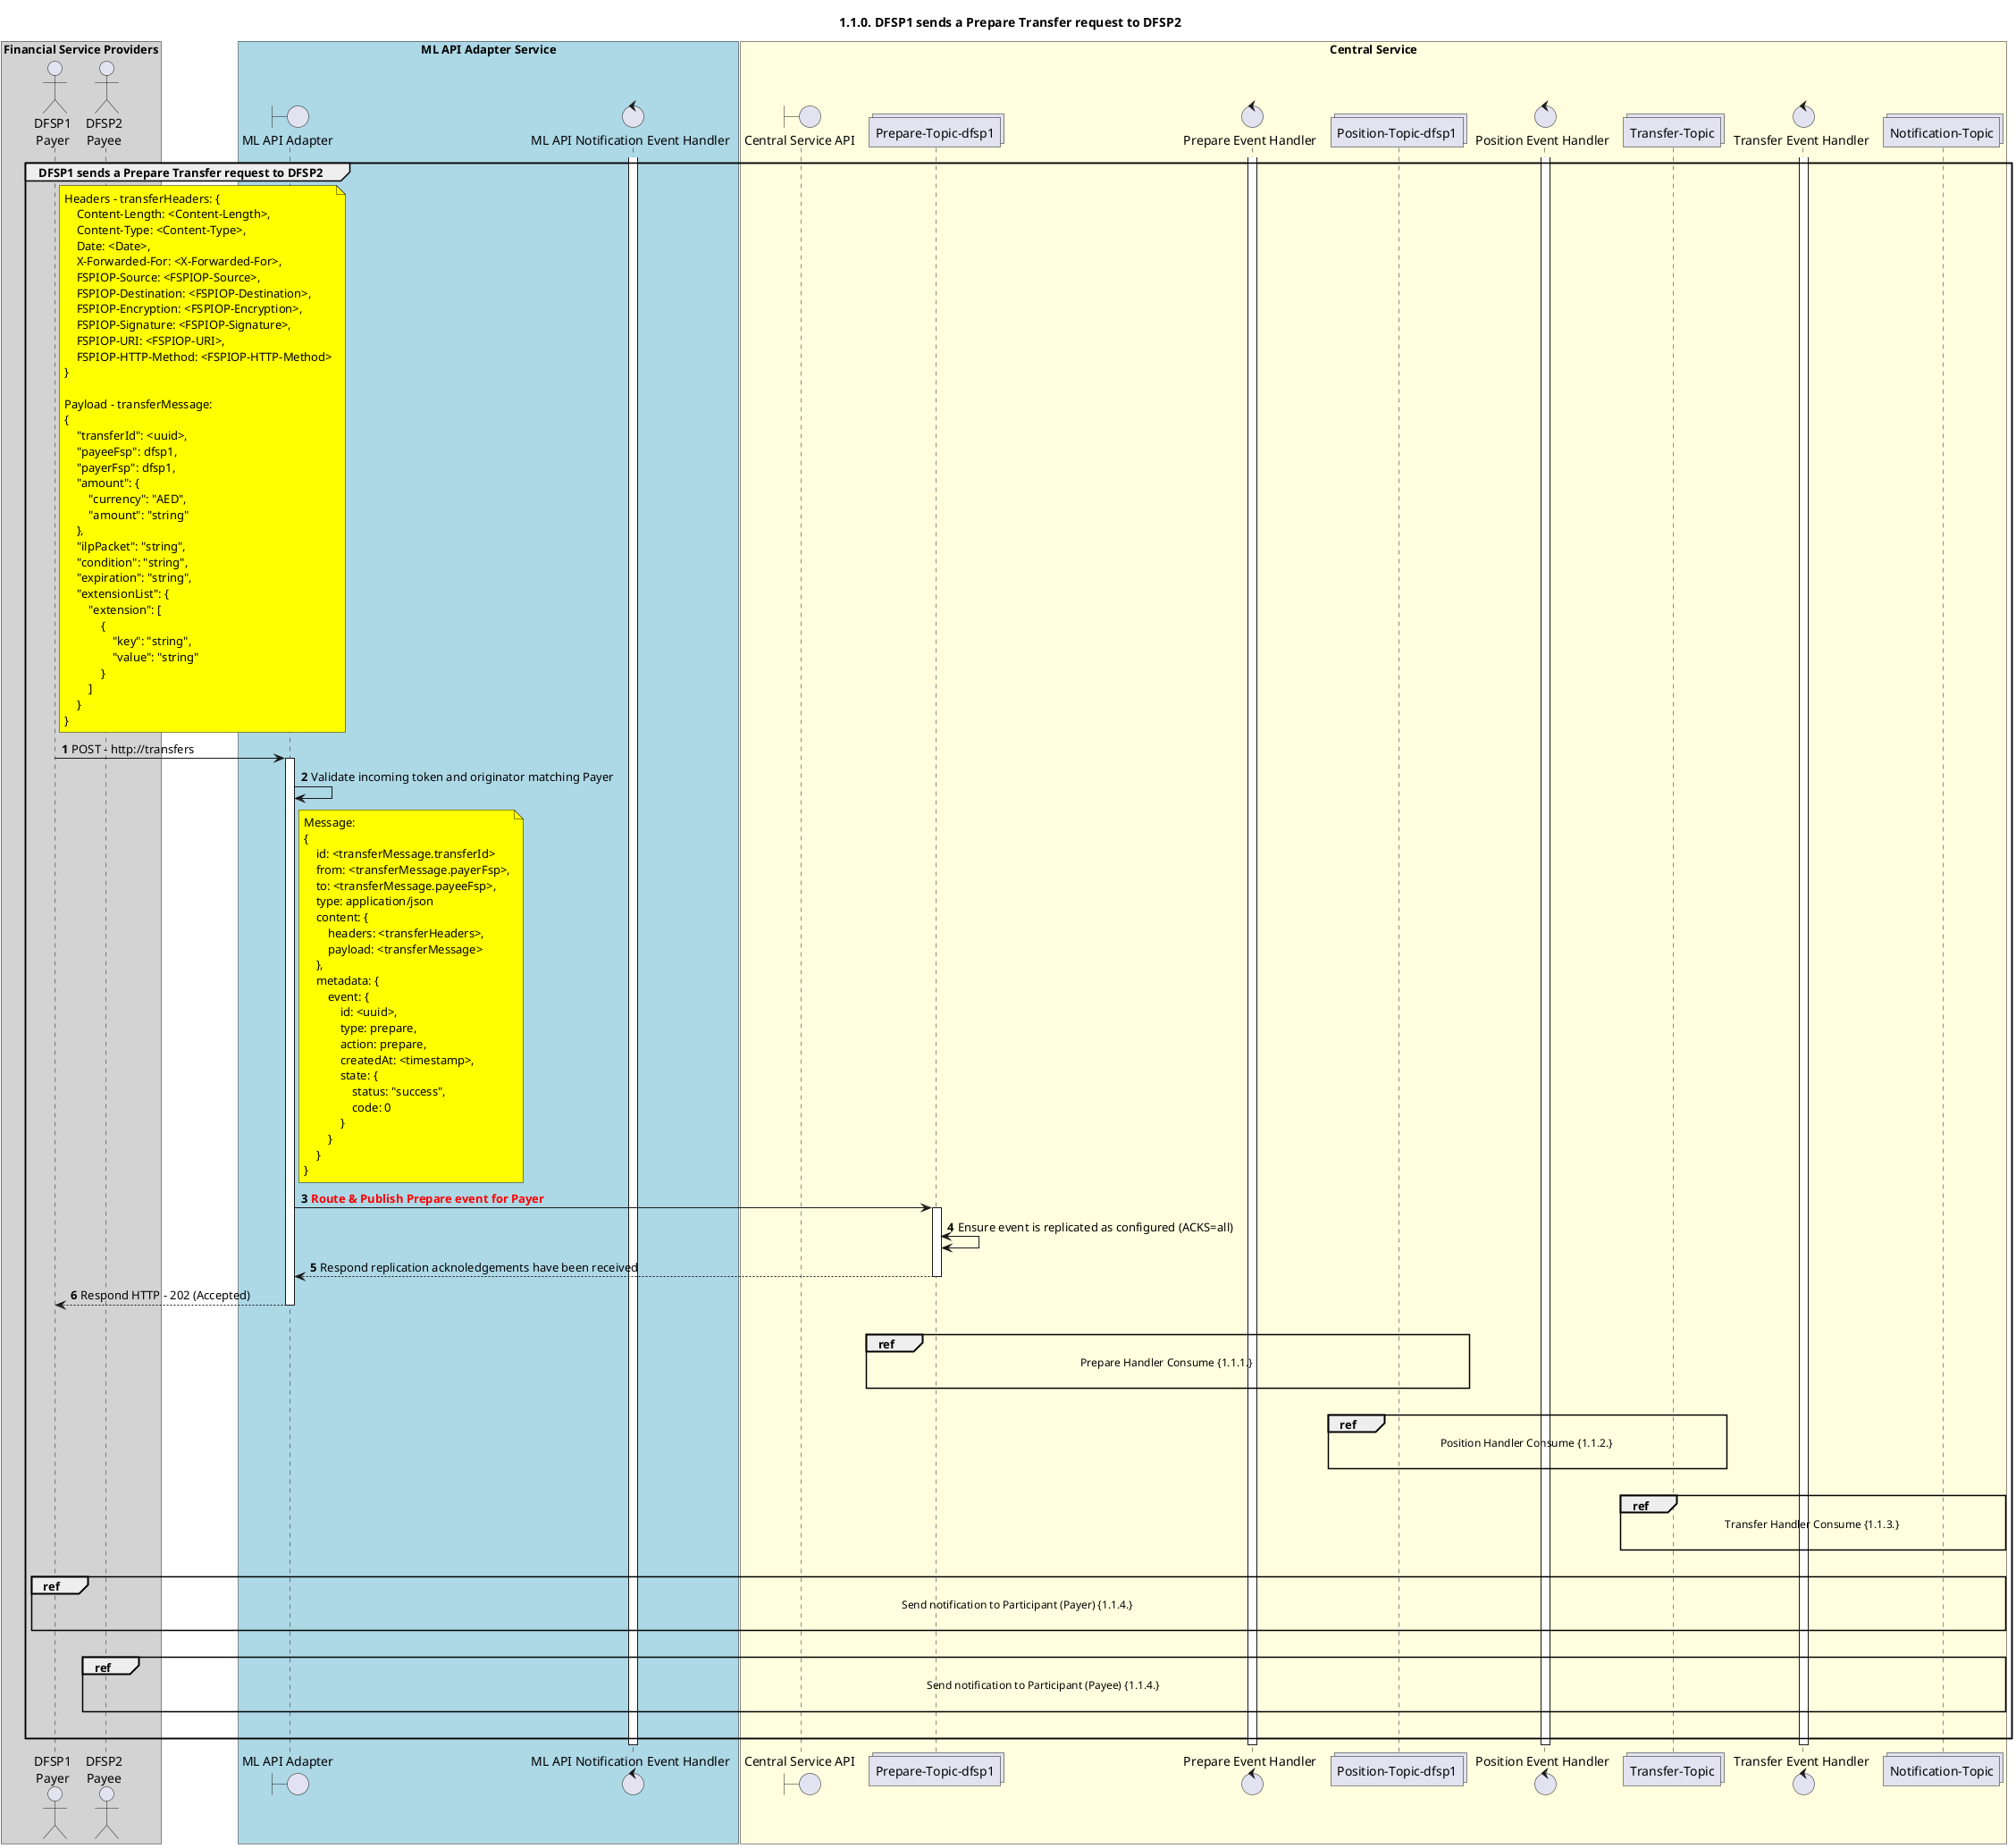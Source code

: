 @startuml
' declate title
title 1.1.0. DFSP1 sends a Prepare Transfer request to DFSP2

autonumber

' Actor Keys:
'   boundary - APIs/Interfaces, etc
'   collections - Kafka Topics
'   control - Kafka Consumers
'   entity - Database Access Objects
'   database - Database Persistance Store

' declare actors
actor "DFSP1\nPayer" as DFSP1
actor "DFSP2\nPayee" as DFSP2
boundary "ML API Adapter" as MLAPI
control "ML API Notification Event Handler" as NOTIFY_HANDLER
boundary "Central Service API" as CSAPI
collections "Prepare-Topic-dfsp1" as TOPIC_PREPARE_DFSP1
control "Prepare Event Handler" as PREP_HANDLER
collections "Position-Topic-dfsp1" as TOPIC_POSITION_DFSP1
control "Position Event Handler" as POS_HANDLER
collections "Transfer-Topic" as TOPIC_TRANSFERS
control "Transfer Event Handler" as TRANS_HANDLER
collections "Notification-Topic" as TOPIC_NOTIFICATIONS
' collections "Errors-Topic" as ERRORS_NOTIFICATIONS
' entity "Position DAO" as POS_DAO
' entity "Event DAO" as EVENT_DAO
' entity "Transfer DAO" as TRANS_DAO
' entity "Notification DAO" as NOTIFY_DAO
' entity "Participant DAO" as PARTICIPANT_DAO
' database "Central Store" as DB

box "Financial Service Providers" #lightGray
	participant DFSP1
	participant DFSP2
end box

box "ML API Adapter Service" #LightBlue
	participant MLAPI
	participant NOTIFY_HANDLER
end box

box "Central Service" #LightYellow
    participant CSAPI
	participant TOPIC_PREPARE_DFSP1
    participant PREP_HANDLER
    participant TOPIC_POSITION_DFSP1
    participant POS_HANDLER
    participant TOPIC_TRANSFERS
    participant TRANS_HANDLER
    participant TOPIC_NOTIFICATIONS
    ' participant ERRORS_NOTIFICATIONS
    ' participant POS_DAO
    ' participant EVENT_DAO
    ' participant TRANS_DAO
    ' participant NOTIFY_DAO
    ' participant PARTICIPANT_DAO
    ' participant DB
end box

' start flow
activate NOTIFY_HANDLER
activate PREP_HANDLER
activate POS_HANDLER
activate TRANS_HANDLER
group DFSP1 sends a Prepare Transfer request to DFSP2
    note right of DFSP1 #yellow
        Headers - transferHeaders: {
            Content-Length: <Content-Length>,
            Content-Type: <Content-Type>,
            Date: <Date>,
            X-Forwarded-For: <X-Forwarded-For>,
            FSPIOP-Source: <FSPIOP-Source>,
            FSPIOP-Destination: <FSPIOP-Destination>,
            FSPIOP-Encryption: <FSPIOP-Encryption>,
            FSPIOP-Signature: <FSPIOP-Signature>,
            FSPIOP-URI: <FSPIOP-URI>,
            FSPIOP-HTTP-Method: <FSPIOP-HTTP-Method>
        }

        Payload - transferMessage:
        {
            "transferId": <uuid>,
            "payeeFsp": dfsp1,
            "payerFsp": dfsp1,
            "amount": {
                "currency": "AED",
                "amount": "string"
            },
            "ilpPacket": "string",
            "condition": "string",
            "expiration": "string",
            "extensionList": {
                "extension": [
                    {
                        "key": "string",
                        "value": "string"
                    }
                ]
            }
        }
    end note
    DFSP1 -> MLAPI: POST - http://transfers
    activate MLAPI
    MLAPI -> MLAPI: Validate incoming token and originator matching Payer
    note right of MLAPI #yellow
        Message:
        {
            id: <transferMessage.transferId>
            from: <transferMessage.payerFsp>,
            to: <transferMessage.payeeFsp>,
            type: application/json
            content: {
                headers: <transferHeaders>,
                payload: <transferMessage>
            },
            metadata: {
                event: {
                    id: <uuid>,
                    type: prepare,
                    action: prepare,
                    createdAt: <timestamp>,
                    state: {
                        status: "success",
                        code: 0
                    }
                }
            }
        }
    end note
    MLAPI -> TOPIC_PREPARE_DFSP1: <color #FF0000>**Route & Publish Prepare event for Payer**</color>
    activate TOPIC_PREPARE_DFSP1
    TOPIC_PREPARE_DFSP1 <-> TOPIC_PREPARE_DFSP1: Ensure event is replicated as configured (ACKS=all)
    TOPIC_PREPARE_DFSP1 --> MLAPI: Respond replication acknoledgements have been received
    deactivate TOPIC_PREPARE_DFSP1
    MLAPI ---> DFSP1: Respond HTTP - 202 (Accepted)
    deactivate MLAPI
    |||
    ref over TOPIC_PREPARE_DFSP1, PREP_HANDLER, TOPIC_POSITION_DFSP1 :  Prepare Handler Consume {1.1.1.} \n
    |||
    ref over TOPIC_POSITION_DFSP1, POS_HANDLER, TOPIC_TRANSFERS : Position Handler Consume {1.1.2.} \n
    |||
    ref over TOPIC_TRANSFERS, TRANS_HANDLER, TOPIC_NOTIFICATIONS : Transfer Handler Consume {1.1.3.} \n
    |||
    ref over DFSP1, TOPIC_NOTIFICATIONS : Send notification to Participant (Payer) {1.1.4.} \n
    |||
    ref over DFSP2, TOPIC_NOTIFICATIONS : Send notification to Participant (Payee) {1.1.4.} \n
    |||
end
deactivate TRANS_HANDLER
deactivate POS_HANDLER
deactivate PREP_HANDLER
deactivate NOTIFY_HANDLER
@enduml

